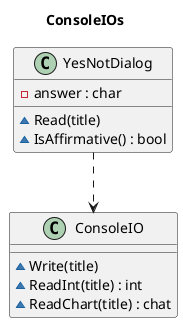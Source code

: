 @startuml ConsoleIOs
title ConsoleIOs

class ConsoleIO{
    ~Write(title)
    ~ReadInt(title) : int
    ~ReadChart(title) : chat
}

class YesNotDialog{
    -answer : char
    ~Read(title)
    ~IsAffirmative() : bool
}
YesNotDialog ..> ConsoleIO
@enduml